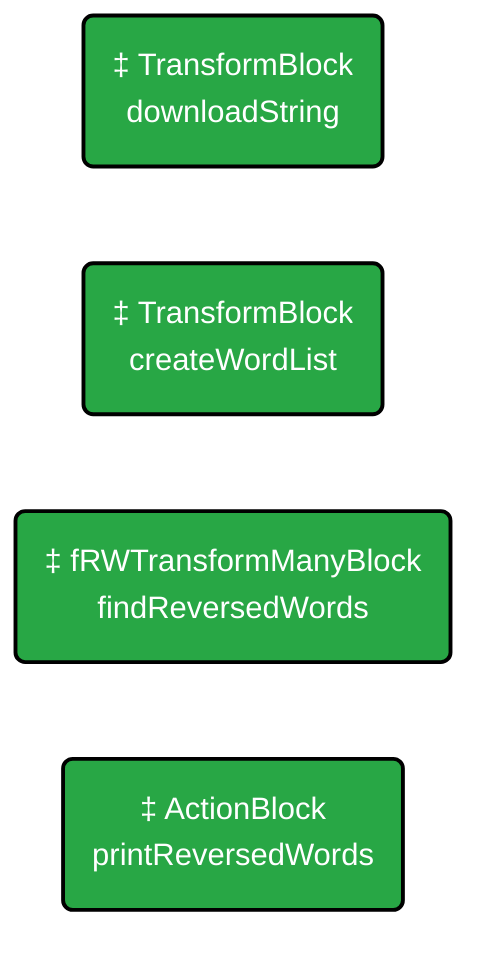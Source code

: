 flowchart LR
    classDef green fill:#28a745,stroke:#000,stroke-width:2px,color:#fff;
    classDef blue fill:#2374f7,stroke:#000,stroke-width:2px,color:#fff;
    classDef orange fill:#f28c28,stroke:#000,stroke-width:2px,color:#fff;

    dS("‡ TransformBlock<string, string>\ndownloadString"):::green
    cWL("‡ TransformBlock<string, string[]>\ncreateWordList"):::green
    fWL("‡ TransformBlock<string[], string[]>\nfilterWordList"):::green
    fWL("‡ fRWTransformManyBlock<string[], string>\nfindReversedWords"):::green
    pRW("‡ ActionBlock<string>\nprintReversedWords"):::green